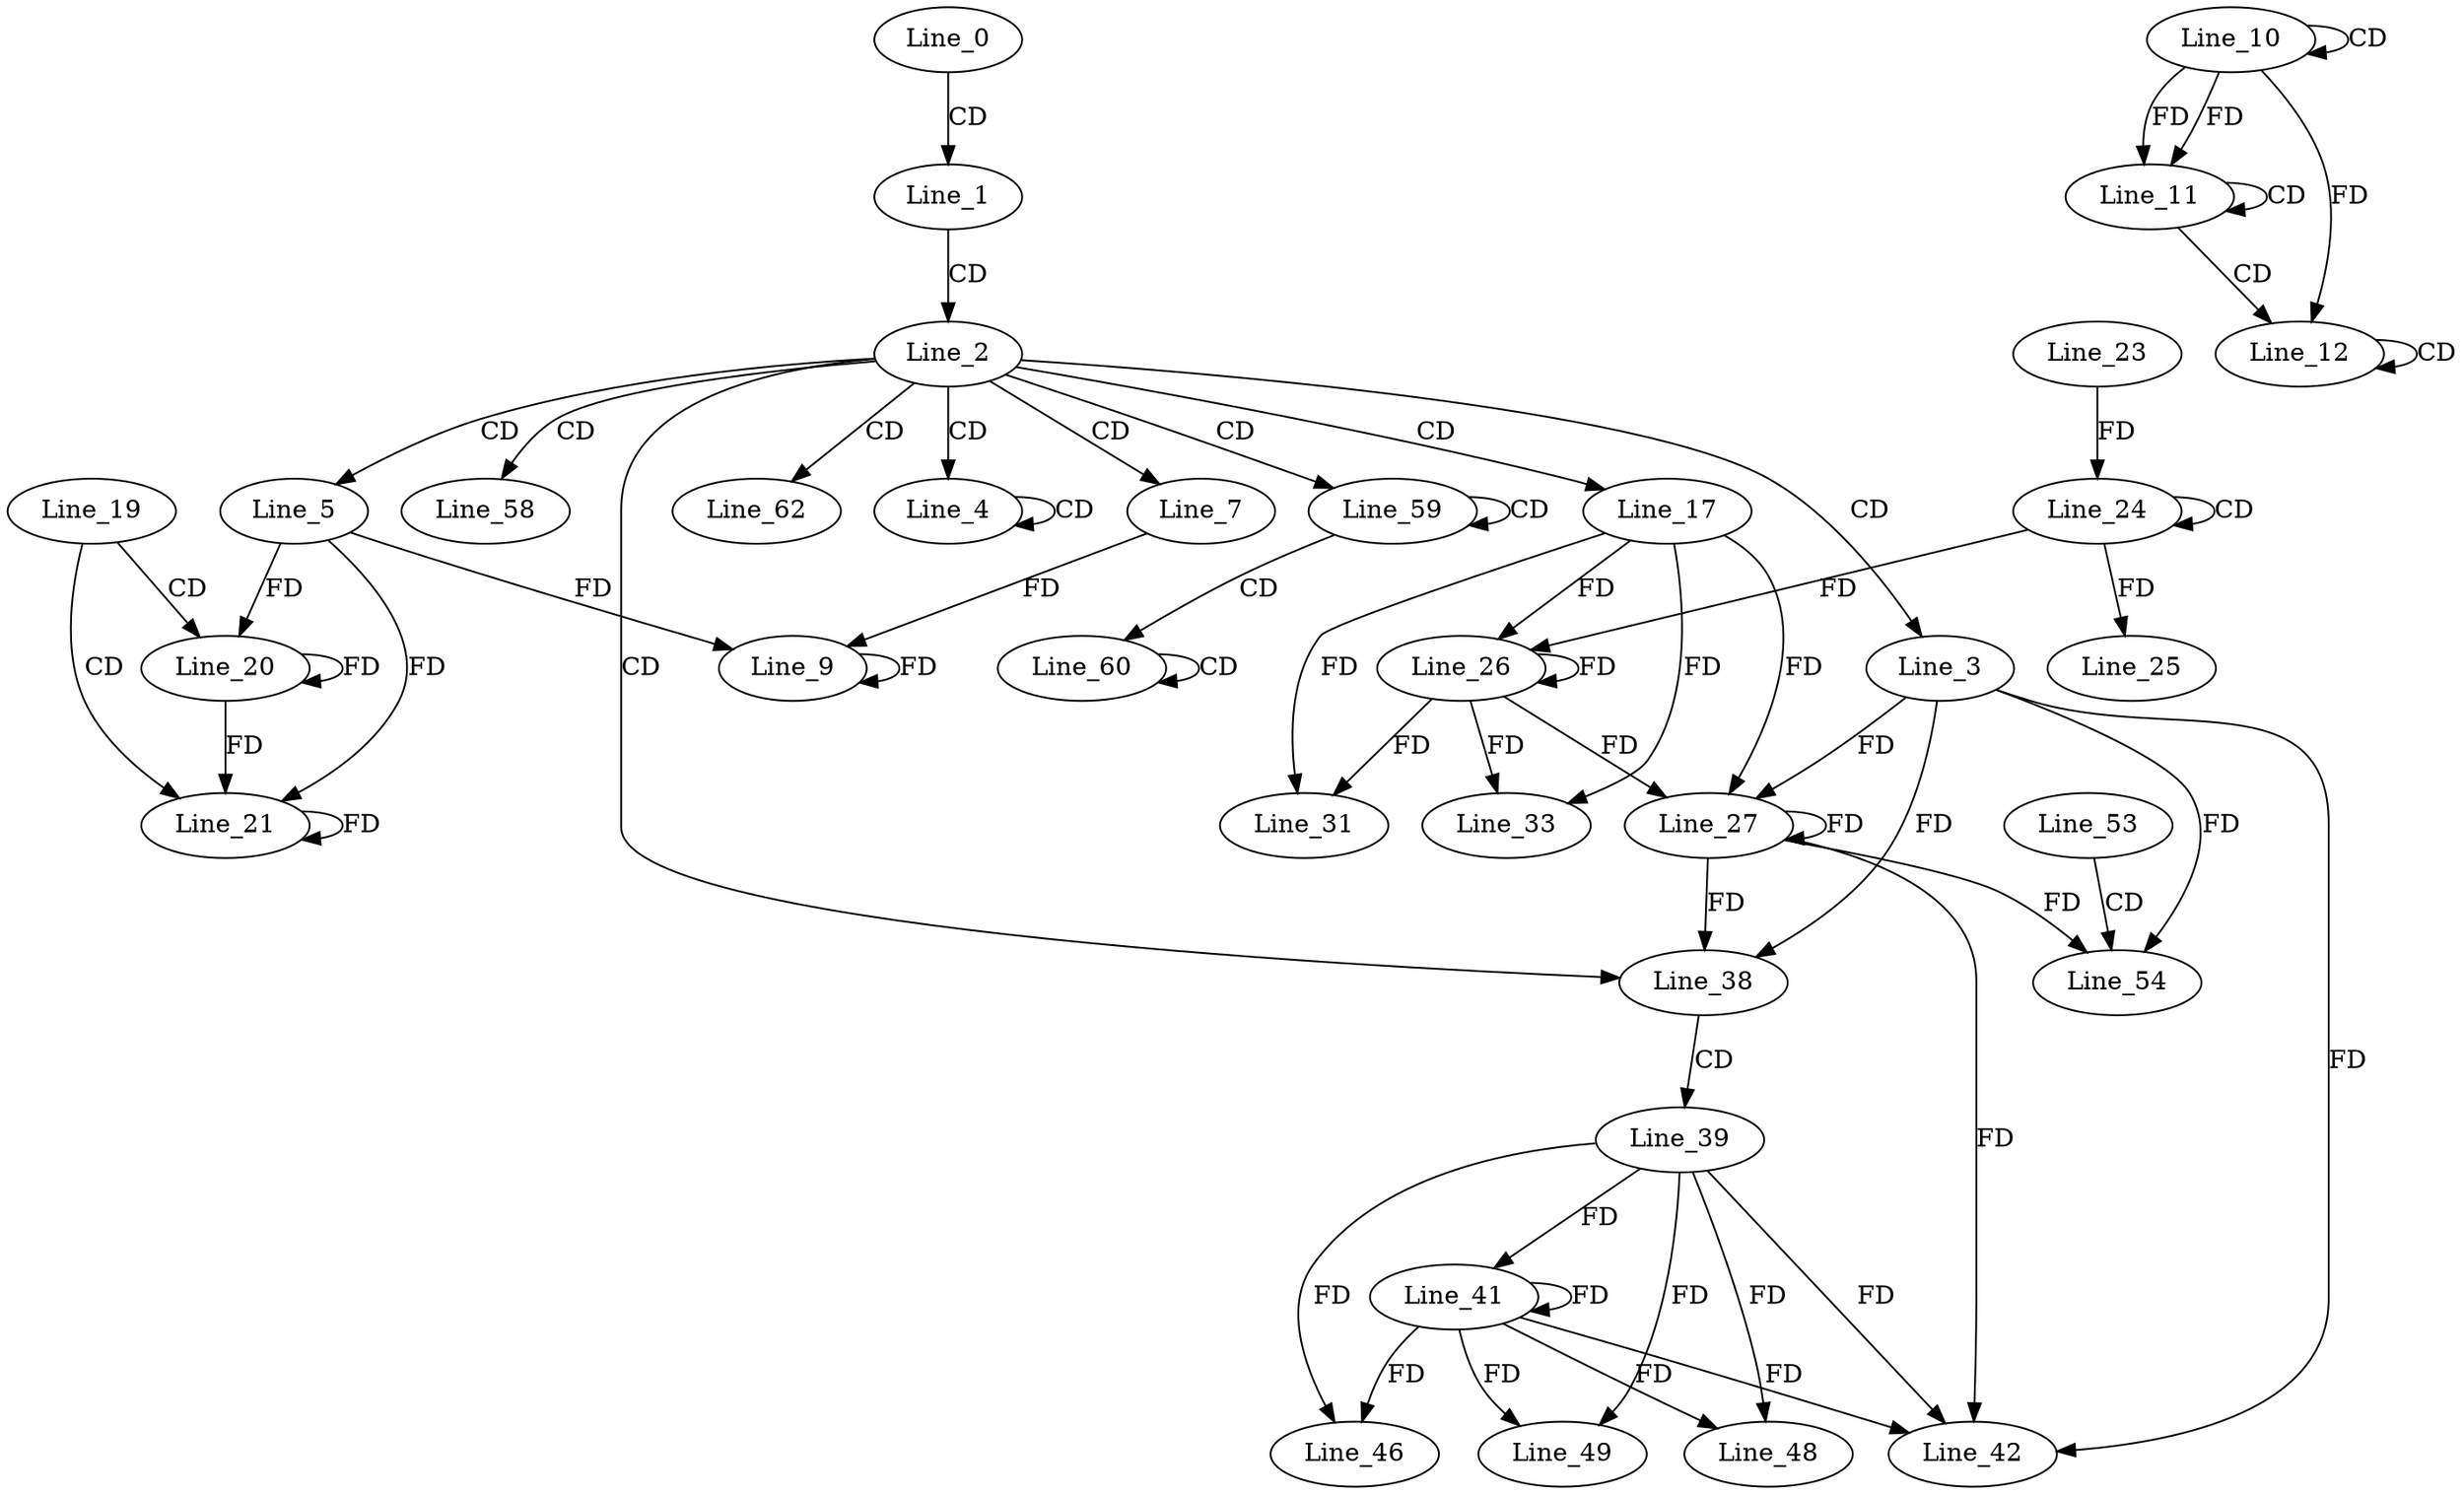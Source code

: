 digraph G {
  Line_0;
  Line_1;
  Line_2;
  Line_3;
  Line_4;
  Line_4;
  Line_5;
  Line_7;
  Line_9;
  Line_9;
  Line_10;
  Line_10;
  Line_11;
  Line_11;
  Line_12;
  Line_12;
  Line_17;
  Line_19;
  Line_20;
  Line_20;
  Line_21;
  Line_21;
  Line_24;
  Line_24;
  Line_23;
  Line_25;
  Line_26;
  Line_26;
  Line_27;
  Line_27;
  Line_31;
  Line_33;
  Line_38;
  Line_39;
  Line_41;
  Line_41;
  Line_42;
  Line_46;
  Line_48;
  Line_49;
  Line_53;
  Line_54;
  Line_58;
  Line_59;
  Line_59;
  Line_60;
  Line_60;
  Line_62;
  Line_0 -> Line_1 [ label="CD" ];
  Line_1 -> Line_2 [ label="CD" ];
  Line_2 -> Line_3 [ label="CD" ];
  Line_2 -> Line_4 [ label="CD" ];
  Line_4 -> Line_4 [ label="CD" ];
  Line_2 -> Line_5 [ label="CD" ];
  Line_2 -> Line_7 [ label="CD" ];
  Line_7 -> Line_9 [ label="FD" ];
  Line_9 -> Line_9 [ label="FD" ];
  Line_5 -> Line_9 [ label="FD" ];
  Line_10 -> Line_10 [ label="CD" ];
  Line_10 -> Line_11 [ label="FD" ];
  Line_11 -> Line_11 [ label="CD" ];
  Line_10 -> Line_11 [ label="FD" ];
  Line_11 -> Line_12 [ label="CD" ];
  Line_12 -> Line_12 [ label="CD" ];
  Line_10 -> Line_12 [ label="FD" ];
  Line_2 -> Line_17 [ label="CD" ];
  Line_19 -> Line_20 [ label="CD" ];
  Line_5 -> Line_20 [ label="FD" ];
  Line_20 -> Line_20 [ label="FD" ];
  Line_19 -> Line_21 [ label="CD" ];
  Line_5 -> Line_21 [ label="FD" ];
  Line_20 -> Line_21 [ label="FD" ];
  Line_21 -> Line_21 [ label="FD" ];
  Line_24 -> Line_24 [ label="CD" ];
  Line_23 -> Line_24 [ label="FD" ];
  Line_24 -> Line_25 [ label="FD" ];
  Line_17 -> Line_26 [ label="FD" ];
  Line_26 -> Line_26 [ label="FD" ];
  Line_24 -> Line_26 [ label="FD" ];
  Line_3 -> Line_27 [ label="FD" ];
  Line_27 -> Line_27 [ label="FD" ];
  Line_17 -> Line_27 [ label="FD" ];
  Line_26 -> Line_27 [ label="FD" ];
  Line_17 -> Line_31 [ label="FD" ];
  Line_26 -> Line_31 [ label="FD" ];
  Line_17 -> Line_33 [ label="FD" ];
  Line_26 -> Line_33 [ label="FD" ];
  Line_2 -> Line_38 [ label="CD" ];
  Line_3 -> Line_38 [ label="FD" ];
  Line_27 -> Line_38 [ label="FD" ];
  Line_38 -> Line_39 [ label="CD" ];
  Line_39 -> Line_41 [ label="FD" ];
  Line_41 -> Line_41 [ label="FD" ];
  Line_3 -> Line_42 [ label="FD" ];
  Line_27 -> Line_42 [ label="FD" ];
  Line_39 -> Line_42 [ label="FD" ];
  Line_41 -> Line_42 [ label="FD" ];
  Line_39 -> Line_46 [ label="FD" ];
  Line_41 -> Line_46 [ label="FD" ];
  Line_39 -> Line_48 [ label="FD" ];
  Line_41 -> Line_48 [ label="FD" ];
  Line_39 -> Line_49 [ label="FD" ];
  Line_41 -> Line_49 [ label="FD" ];
  Line_53 -> Line_54 [ label="CD" ];
  Line_3 -> Line_54 [ label="FD" ];
  Line_27 -> Line_54 [ label="FD" ];
  Line_2 -> Line_58 [ label="CD" ];
  Line_2 -> Line_59 [ label="CD" ];
  Line_59 -> Line_59 [ label="CD" ];
  Line_59 -> Line_60 [ label="CD" ];
  Line_60 -> Line_60 [ label="CD" ];
  Line_2 -> Line_62 [ label="CD" ];
}

